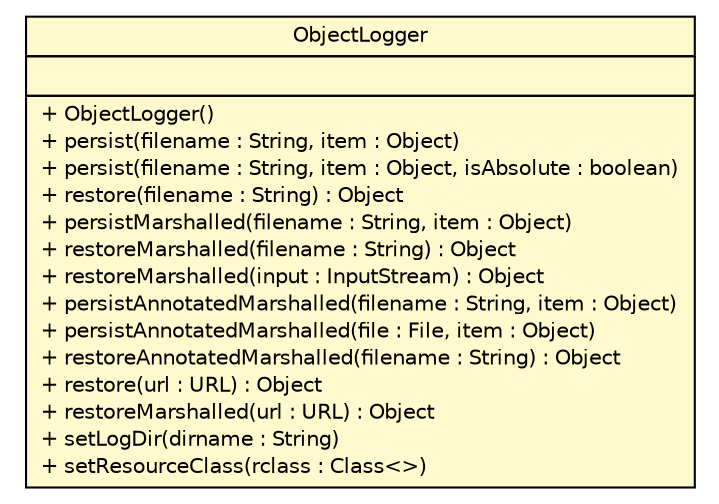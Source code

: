 #!/usr/local/bin/dot
#
# Class diagram 
# Generated by UMLGraph version R5_6 (http://www.umlgraph.org/)
#

digraph G {
	edge [fontname="Helvetica",fontsize=10,labelfontname="Helvetica",labelfontsize=10];
	node [fontname="Helvetica",fontsize=10,shape=plaintext];
	nodesep=0.25;
	ranksep=0.5;
	// sorcer.util.ObjectLogger
	c393393 [label=<<table title="sorcer.util.ObjectLogger" border="0" cellborder="1" cellspacing="0" cellpadding="2" port="p" bgcolor="lemonChiffon" href="./ObjectLogger.html">
		<tr><td><table border="0" cellspacing="0" cellpadding="1">
<tr><td align="center" balign="center"> ObjectLogger </td></tr>
		</table></td></tr>
		<tr><td><table border="0" cellspacing="0" cellpadding="1">
<tr><td align="left" balign="left">  </td></tr>
		</table></td></tr>
		<tr><td><table border="0" cellspacing="0" cellpadding="1">
<tr><td align="left" balign="left"> + ObjectLogger() </td></tr>
<tr><td align="left" balign="left"> + persist(filename : String, item : Object) </td></tr>
<tr><td align="left" balign="left"> + persist(filename : String, item : Object, isAbsolute : boolean) </td></tr>
<tr><td align="left" balign="left"> + restore(filename : String) : Object </td></tr>
<tr><td align="left" balign="left"> + persistMarshalled(filename : String, item : Object) </td></tr>
<tr><td align="left" balign="left"> + restoreMarshalled(filename : String) : Object </td></tr>
<tr><td align="left" balign="left"> + restoreMarshalled(input : InputStream) : Object </td></tr>
<tr><td align="left" balign="left"> + persistAnnotatedMarshalled(filename : String, item : Object) </td></tr>
<tr><td align="left" balign="left"> + persistAnnotatedMarshalled(file : File, item : Object) </td></tr>
<tr><td align="left" balign="left"> + restoreAnnotatedMarshalled(filename : String) : Object </td></tr>
<tr><td align="left" balign="left"> + restore(url : URL) : Object </td></tr>
<tr><td align="left" balign="left"> + restoreMarshalled(url : URL) : Object </td></tr>
<tr><td align="left" balign="left"> + setLogDir(dirname : String) </td></tr>
<tr><td align="left" balign="left"> + setResourceClass(rclass : Class&lt;&gt;) </td></tr>
		</table></td></tr>
		</table>>, URL="./ObjectLogger.html", fontname="Helvetica", fontcolor="black", fontsize=10.0];
}

